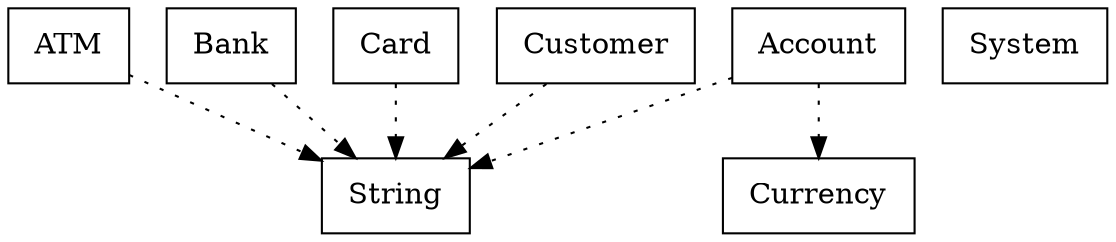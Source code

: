 digraph {
ATM [ label=" ATM " shape= box ]
Account [ label=" Account " shape= box ]
Bank [ label=" Bank " shape= box ]
Card [ label=" Card " shape= box ]
Currency [ label=" Currency " shape= box ]
Customer [ label=" Customer " shape= box ]
String [ label=" String " shape= box ]
System [ label=" System " shape= box ]

"ATM" -> "String" [style= dotted ]
"Account" -> "String" [style= dotted ]
"Account" -> "Currency" [style= dotted ]
"Bank" -> "String" [style= dotted ]
"Card" -> "String" [style= dotted ]
"Customer" -> "String" [style= dotted ]
}
